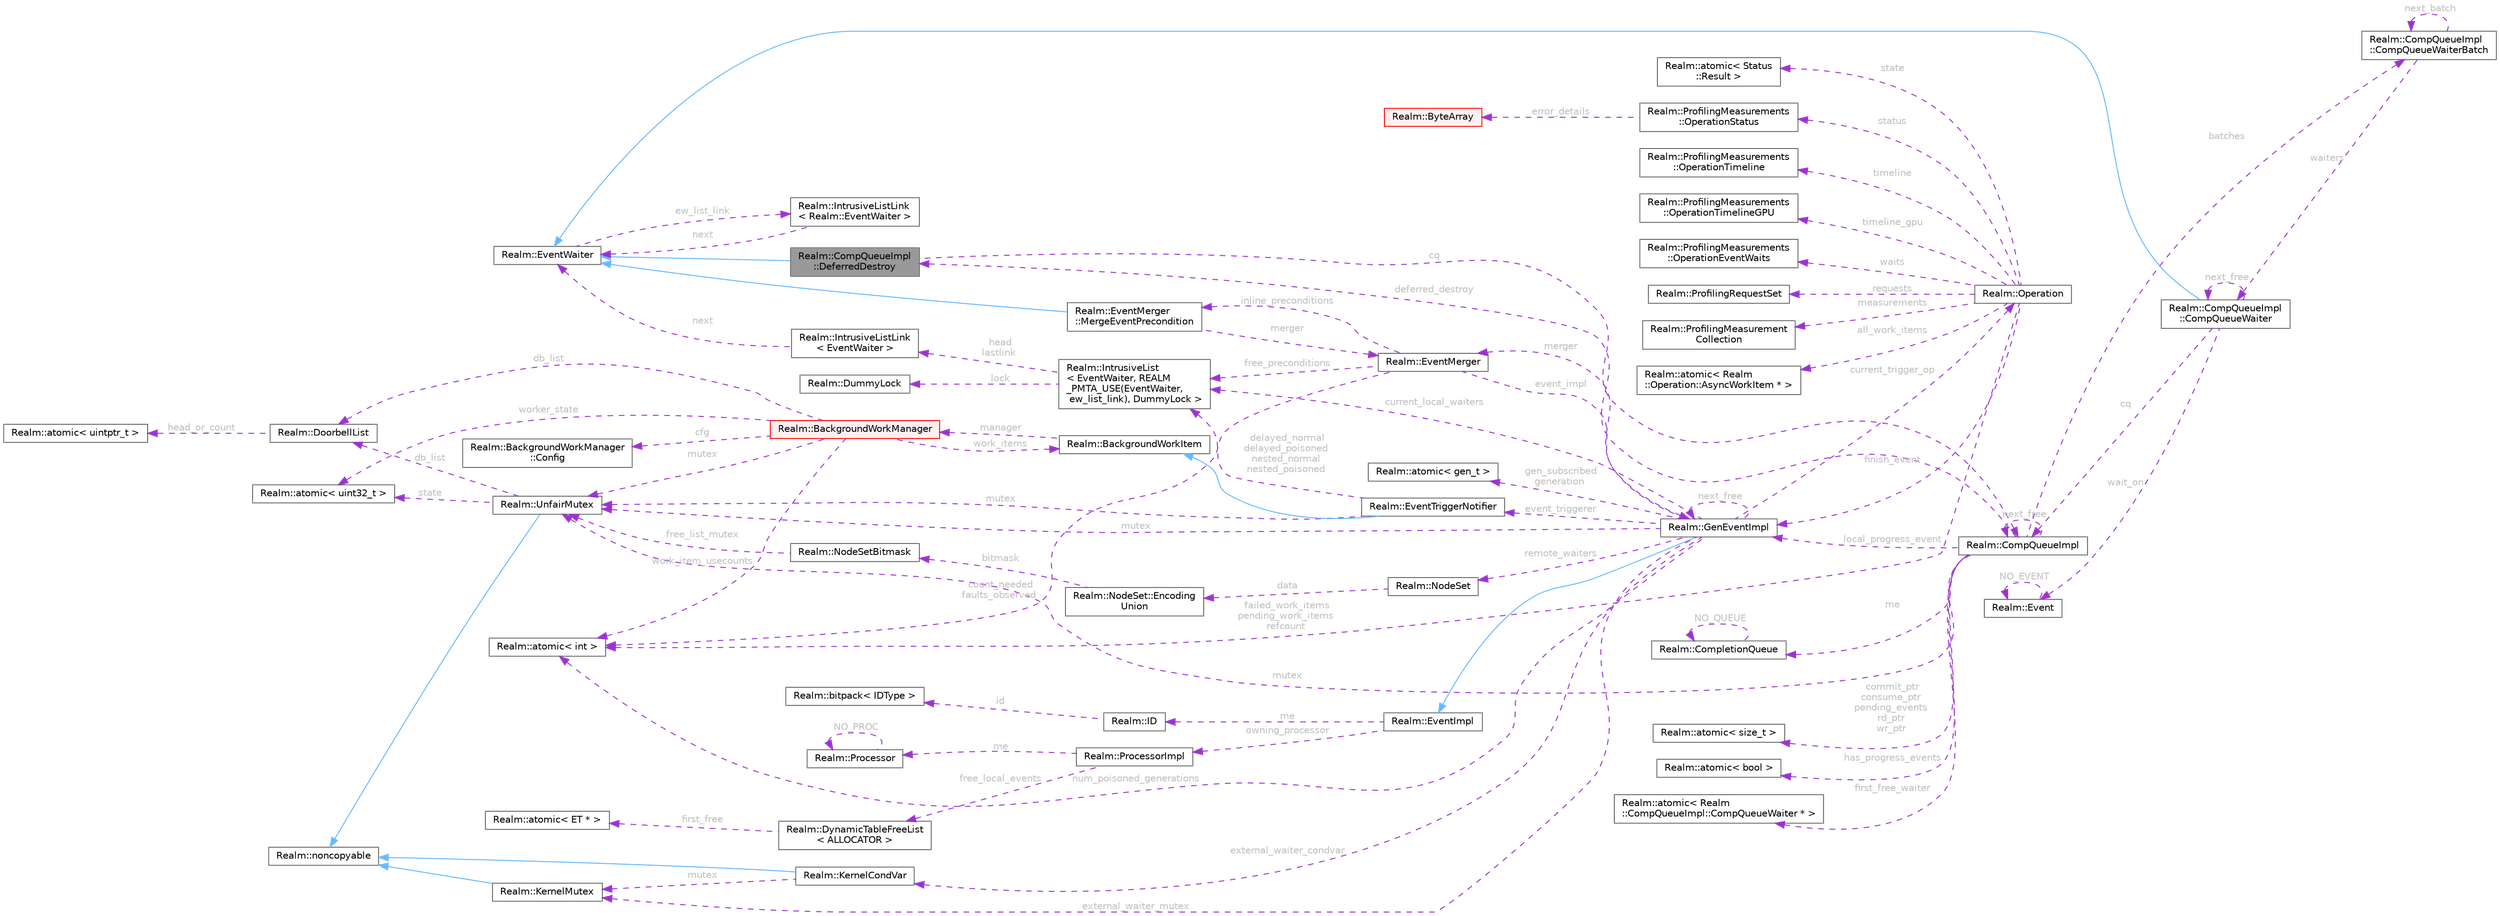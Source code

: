 digraph "Realm::CompQueueImpl::DeferredDestroy"
{
 // LATEX_PDF_SIZE
  bgcolor="transparent";
  edge [fontname=Helvetica,fontsize=10,labelfontname=Helvetica,labelfontsize=10];
  node [fontname=Helvetica,fontsize=10,shape=box,height=0.2,width=0.4];
  rankdir="LR";
  Node1 [id="Node000001",label="Realm::CompQueueImpl\l::DeferredDestroy",height=0.2,width=0.4,color="gray40", fillcolor="grey60", style="filled", fontcolor="black",tooltip=" "];
  Node2 -> Node1 [id="edge1_Node000001_Node000002",dir="back",color="steelblue1",style="solid",tooltip=" "];
  Node2 [id="Node000002",label="Realm::EventWaiter",height=0.2,width=0.4,color="gray40", fillcolor="white", style="filled",URL="$classRealm_1_1EventWaiter.html",tooltip=" "];
  Node3 -> Node2 [id="edge2_Node000002_Node000003",dir="back",color="darkorchid3",style="dashed",tooltip=" ",label=" ew_list_link",fontcolor="grey" ];
  Node3 [id="Node000003",label="Realm::IntrusiveListLink\l\< Realm::EventWaiter \>",height=0.2,width=0.4,color="gray40", fillcolor="white", style="filled",URL="$structRealm_1_1IntrusiveListLink.html",tooltip=" "];
  Node2 -> Node3 [id="edge3_Node000003_Node000002",dir="back",color="darkorchid3",style="dashed",tooltip=" ",label=" next",fontcolor="grey" ];
  Node4 -> Node1 [id="edge4_Node000001_Node000004",dir="back",color="darkorchid3",style="dashed",tooltip=" ",label=" cq",fontcolor="grey" ];
  Node4 [id="Node000004",label="Realm::CompQueueImpl",height=0.2,width=0.4,color="gray40", fillcolor="white", style="filled",URL="$classRealm_1_1CompQueueImpl.html",tooltip=" "];
  Node5 -> Node4 [id="edge5_Node000004_Node000005",dir="back",color="darkorchid3",style="dashed",tooltip=" ",label=" me",fontcolor="grey" ];
  Node5 [id="Node000005",label="Realm::CompletionQueue",height=0.2,width=0.4,color="gray40", fillcolor="white", style="filled",URL="$classRealm_1_1CompletionQueue.html",tooltip=" "];
  Node5 -> Node5 [id="edge6_Node000005_Node000005",dir="back",color="darkorchid3",style="dashed",tooltip=" ",label=" NO_QUEUE",fontcolor="grey" ];
  Node4 -> Node4 [id="edge7_Node000004_Node000004",dir="back",color="darkorchid3",style="dashed",tooltip=" ",label=" next_free",fontcolor="grey" ];
  Node1 -> Node4 [id="edge8_Node000004_Node000001",dir="back",color="darkorchid3",style="dashed",tooltip=" ",label=" deferred_destroy",fontcolor="grey" ];
  Node6 -> Node4 [id="edge9_Node000004_Node000006",dir="back",color="darkorchid3",style="dashed",tooltip=" ",label=" mutex",fontcolor="grey" ];
  Node6 [id="Node000006",label="Realm::UnfairMutex",height=0.2,width=0.4,color="gray40", fillcolor="white", style="filled",URL="$classRealm_1_1UnfairMutex.html",tooltip=" "];
  Node7 -> Node6 [id="edge10_Node000006_Node000007",dir="back",color="steelblue1",style="solid",tooltip=" "];
  Node7 [id="Node000007",label="Realm::noncopyable",height=0.2,width=0.4,color="gray40", fillcolor="white", style="filled",URL="$classRealm_1_1noncopyable.html",tooltip=" "];
  Node8 -> Node6 [id="edge11_Node000006_Node000008",dir="back",color="darkorchid3",style="dashed",tooltip=" ",label=" state",fontcolor="grey" ];
  Node8 [id="Node000008",label="Realm::atomic\< uint32_t \>",height=0.2,width=0.4,color="gray40", fillcolor="white", style="filled",URL="$classRealm_1_1atomic.html",tooltip=" "];
  Node9 -> Node6 [id="edge12_Node000006_Node000009",dir="back",color="darkorchid3",style="dashed",tooltip=" ",label=" db_list",fontcolor="grey" ];
  Node9 [id="Node000009",label="Realm::DoorbellList",height=0.2,width=0.4,color="gray40", fillcolor="white", style="filled",URL="$classRealm_1_1DoorbellList.html",tooltip=" "];
  Node10 -> Node9 [id="edge13_Node000009_Node000010",dir="back",color="darkorchid3",style="dashed",tooltip=" ",label=" head_or_count",fontcolor="grey" ];
  Node10 [id="Node000010",label="Realm::atomic\< uintptr_t \>",height=0.2,width=0.4,color="gray40", fillcolor="white", style="filled",URL="$classRealm_1_1atomic.html",tooltip=" "];
  Node11 -> Node4 [id="edge14_Node000004_Node000011",dir="back",color="darkorchid3",style="dashed",tooltip=" ",label=" commit_ptr\nconsume_ptr\npending_events\nrd_ptr\nwr_ptr",fontcolor="grey" ];
  Node11 [id="Node000011",label="Realm::atomic\< size_t \>",height=0.2,width=0.4,color="gray40", fillcolor="white", style="filled",URL="$classRealm_1_1atomic.html",tooltip=" "];
  Node12 -> Node4 [id="edge15_Node000004_Node000012",dir="back",color="darkorchid3",style="dashed",tooltip=" ",label=" has_progress_events",fontcolor="grey" ];
  Node12 [id="Node000012",label="Realm::atomic\< bool \>",height=0.2,width=0.4,color="gray40", fillcolor="white", style="filled",URL="$classRealm_1_1atomic.html",tooltip=" "];
  Node13 -> Node4 [id="edge16_Node000004_Node000013",dir="back",color="darkorchid3",style="dashed",tooltip=" ",label=" local_progress_event",fontcolor="grey" ];
  Node13 [id="Node000013",label="Realm::GenEventImpl",height=0.2,width=0.4,color="gray40", fillcolor="white", style="filled",URL="$classRealm_1_1GenEventImpl.html",tooltip=" "];
  Node14 -> Node13 [id="edge17_Node000013_Node000014",dir="back",color="steelblue1",style="solid",tooltip=" "];
  Node14 [id="Node000014",label="Realm::EventImpl",height=0.2,width=0.4,color="gray40", fillcolor="white", style="filled",URL="$classRealm_1_1EventImpl.html",tooltip=" "];
  Node15 -> Node14 [id="edge18_Node000014_Node000015",dir="back",color="darkorchid3",style="dashed",tooltip=" ",label=" me",fontcolor="grey" ];
  Node15 [id="Node000015",label="Realm::ID",height=0.2,width=0.4,color="gray40", fillcolor="white", style="filled",URL="$classRealm_1_1ID.html",tooltip=" "];
  Node16 -> Node15 [id="edge19_Node000015_Node000016",dir="back",color="darkorchid3",style="dashed",tooltip=" ",label=" id",fontcolor="grey" ];
  Node16 [id="Node000016",label="Realm::bitpack\< IDType \>",height=0.2,width=0.4,color="gray40", fillcolor="white", style="filled",URL="$classRealm_1_1bitpack.html",tooltip=" "];
  Node17 -> Node14 [id="edge20_Node000014_Node000017",dir="back",color="darkorchid3",style="dashed",tooltip=" ",label=" owning_processor",fontcolor="grey" ];
  Node17 [id="Node000017",label="Realm::ProcessorImpl",height=0.2,width=0.4,color="gray40", fillcolor="white", style="filled",URL="$classRealm_1_1ProcessorImpl.html",tooltip=" "];
  Node18 -> Node17 [id="edge21_Node000017_Node000018",dir="back",color="darkorchid3",style="dashed",tooltip=" ",label=" free_local_events",fontcolor="grey" ];
  Node18 [id="Node000018",label="Realm::DynamicTableFreeList\l\< ALLOCATOR \>",height=0.2,width=0.4,color="gray40", fillcolor="white", style="filled",URL="$classRealm_1_1DynamicTableFreeList.html",tooltip=" "];
  Node19 -> Node18 [id="edge22_Node000018_Node000019",dir="back",color="darkorchid3",style="dashed",tooltip=" ",label=" first_free",fontcolor="grey" ];
  Node19 [id="Node000019",label="Realm::atomic\< ET * \>",height=0.2,width=0.4,color="gray40", fillcolor="white", style="filled",URL="$classRealm_1_1atomic.html",tooltip=" "];
  Node20 -> Node17 [id="edge23_Node000017_Node000020",dir="back",color="darkorchid3",style="dashed",tooltip=" ",label=" me",fontcolor="grey" ];
  Node20 [id="Node000020",label="Realm::Processor",height=0.2,width=0.4,color="gray40", fillcolor="white", style="filled",URL="$classRealm_1_1Processor.html",tooltip=" "];
  Node20 -> Node20 [id="edge24_Node000020_Node000020",dir="back",color="darkorchid3",style="dashed",tooltip=" ",label=" NO_PROC",fontcolor="grey" ];
  Node21 -> Node13 [id="edge25_Node000013_Node000021",dir="back",color="darkorchid3",style="dashed",tooltip=" ",label=" gen_subscribed\ngeneration",fontcolor="grey" ];
  Node21 [id="Node000021",label="Realm::atomic\< gen_t \>",height=0.2,width=0.4,color="gray40", fillcolor="white", style="filled",URL="$classRealm_1_1atomic.html",tooltip=" "];
  Node22 -> Node13 [id="edge26_Node000013_Node000022",dir="back",color="darkorchid3",style="dashed",tooltip=" ",label=" num_poisoned_generations",fontcolor="grey" ];
  Node22 [id="Node000022",label="Realm::atomic\< int \>",height=0.2,width=0.4,color="gray40", fillcolor="white", style="filled",URL="$classRealm_1_1atomic.html",tooltip=" "];
  Node13 -> Node13 [id="edge27_Node000013_Node000013",dir="back",color="darkorchid3",style="dashed",tooltip=" ",label=" next_free",fontcolor="grey" ];
  Node23 -> Node13 [id="edge28_Node000013_Node000023",dir="back",color="darkorchid3",style="dashed",tooltip=" ",label=" merger",fontcolor="grey" ];
  Node23 [id="Node000023",label="Realm::EventMerger",height=0.2,width=0.4,color="gray40", fillcolor="white", style="filled",URL="$classRealm_1_1EventMerger.html",tooltip=" "];
  Node13 -> Node23 [id="edge29_Node000023_Node000013",dir="back",color="darkorchid3",style="dashed",tooltip=" ",label=" event_impl",fontcolor="grey" ];
  Node22 -> Node23 [id="edge30_Node000023_Node000022",dir="back",color="darkorchid3",style="dashed",tooltip=" ",label=" count_needed\nfaults_observed",fontcolor="grey" ];
  Node24 -> Node23 [id="edge31_Node000023_Node000024",dir="back",color="darkorchid3",style="dashed",tooltip=" ",label=" inline_preconditions",fontcolor="grey" ];
  Node24 [id="Node000024",label="Realm::EventMerger\l::MergeEventPrecondition",height=0.2,width=0.4,color="gray40", fillcolor="white", style="filled",URL="$classRealm_1_1EventMerger_1_1MergeEventPrecondition.html",tooltip=" "];
  Node2 -> Node24 [id="edge32_Node000024_Node000002",dir="back",color="steelblue1",style="solid",tooltip=" "];
  Node23 -> Node24 [id="edge33_Node000024_Node000023",dir="back",color="darkorchid3",style="dashed",tooltip=" ",label=" merger",fontcolor="grey" ];
  Node25 -> Node23 [id="edge34_Node000023_Node000025",dir="back",color="darkorchid3",style="dashed",tooltip=" ",label=" free_preconditions",fontcolor="grey" ];
  Node25 [id="Node000025",label="Realm::IntrusiveList\l\< EventWaiter, REALM\l_PMTA_USE(EventWaiter,\l ew_list_link), DummyLock \>",height=0.2,width=0.4,color="gray40", fillcolor="white", style="filled",URL="$classRealm_1_1IntrusiveList.html",tooltip=" "];
  Node26 -> Node25 [id="edge35_Node000025_Node000026",dir="back",color="darkorchid3",style="dashed",tooltip=" ",label=" lock",fontcolor="grey" ];
  Node26 [id="Node000026",label="Realm::DummyLock",height=0.2,width=0.4,color="gray40", fillcolor="white", style="filled",URL="$classRealm_1_1DummyLock.html",tooltip=" "];
  Node27 -> Node25 [id="edge36_Node000025_Node000027",dir="back",color="darkorchid3",style="dashed",tooltip=" ",label=" head\nlastlink",fontcolor="grey" ];
  Node27 [id="Node000027",label="Realm::IntrusiveListLink\l\< EventWaiter \>",height=0.2,width=0.4,color="gray40", fillcolor="white", style="filled",URL="$structRealm_1_1IntrusiveListLink.html",tooltip=" "];
  Node2 -> Node27 [id="edge37_Node000027_Node000002",dir="back",color="darkorchid3",style="dashed",tooltip=" ",label=" next",fontcolor="grey" ];
  Node28 -> Node13 [id="edge38_Node000013_Node000028",dir="back",color="darkorchid3",style="dashed",tooltip=" ",label=" event_triggerer",fontcolor="grey" ];
  Node28 [id="Node000028",label="Realm::EventTriggerNotifier",height=0.2,width=0.4,color="gray40", fillcolor="white", style="filled",URL="$classRealm_1_1EventTriggerNotifier.html",tooltip=" "];
  Node29 -> Node28 [id="edge39_Node000028_Node000029",dir="back",color="steelblue1",style="solid",tooltip=" "];
  Node29 [id="Node000029",label="Realm::BackgroundWorkItem",height=0.2,width=0.4,color="gray40", fillcolor="white", style="filled",URL="$classRealm_1_1BackgroundWorkItem.html",tooltip=" "];
  Node30 -> Node29 [id="edge40_Node000029_Node000030",dir="back",color="darkorchid3",style="dashed",tooltip=" ",label=" manager",fontcolor="grey" ];
  Node30 [id="Node000030",label="Realm::BackgroundWorkManager",height=0.2,width=0.4,color="red", fillcolor="#FFF0F0", style="filled",URL="$classRealm_1_1BackgroundWorkManager.html",tooltip=" "];
  Node31 -> Node30 [id="edge41_Node000030_Node000031",dir="back",color="darkorchid3",style="dashed",tooltip=" ",label=" cfg",fontcolor="grey" ];
  Node31 [id="Node000031",label="Realm::BackgroundWorkManager\l::Config",height=0.2,width=0.4,color="gray40", fillcolor="white", style="filled",URL="$structRealm_1_1BackgroundWorkManager_1_1Config.html",tooltip=" "];
  Node6 -> Node30 [id="edge42_Node000030_Node000006",dir="back",color="darkorchid3",style="dashed",tooltip=" ",label=" mutex",fontcolor="grey" ];
  Node22 -> Node30 [id="edge43_Node000030_Node000022",dir="back",color="darkorchid3",style="dashed",tooltip=" ",label=" work_item_usecounts",fontcolor="grey" ];
  Node29 -> Node30 [id="edge44_Node000030_Node000029",dir="back",color="darkorchid3",style="dashed",tooltip=" ",label=" work_items",fontcolor="grey" ];
  Node8 -> Node30 [id="edge45_Node000030_Node000008",dir="back",color="darkorchid3",style="dashed",tooltip=" ",label=" worker_state",fontcolor="grey" ];
  Node9 -> Node30 [id="edge46_Node000030_Node000009",dir="back",color="darkorchid3",style="dashed",tooltip=" ",label=" db_list",fontcolor="grey" ];
  Node6 -> Node28 [id="edge47_Node000028_Node000006",dir="back",color="darkorchid3",style="dashed",tooltip=" ",label=" mutex",fontcolor="grey" ];
  Node25 -> Node28 [id="edge48_Node000028_Node000025",dir="back",color="darkorchid3",style="dashed",tooltip=" ",label=" delayed_normal\ndelayed_poisoned\nnested_normal\nnested_poisoned",fontcolor="grey" ];
  Node6 -> Node13 [id="edge49_Node000013_Node000006",dir="back",color="darkorchid3",style="dashed",tooltip=" ",label=" mutex",fontcolor="grey" ];
  Node36 -> Node13 [id="edge50_Node000013_Node000036",dir="back",color="darkorchid3",style="dashed",tooltip=" ",label=" current_trigger_op",fontcolor="grey" ];
  Node36 [id="Node000036",label="Realm::Operation",height=0.2,width=0.4,color="gray40", fillcolor="white", style="filled",URL="$classRealm_1_1Operation.html",tooltip=" "];
  Node13 -> Node36 [id="edge51_Node000036_Node000013",dir="back",color="darkorchid3",style="dashed",tooltip=" ",label=" finish_event",fontcolor="grey" ];
  Node22 -> Node36 [id="edge52_Node000036_Node000022",dir="back",color="darkorchid3",style="dashed",tooltip=" ",label=" failed_work_items\npending_work_items\nrefcount",fontcolor="grey" ];
  Node37 -> Node36 [id="edge53_Node000036_Node000037",dir="back",color="darkorchid3",style="dashed",tooltip=" ",label=" state",fontcolor="grey" ];
  Node37 [id="Node000037",label="Realm::atomic\< Status\l::Result \>",height=0.2,width=0.4,color="gray40", fillcolor="white", style="filled",URL="$classRealm_1_1atomic.html",tooltip=" "];
  Node38 -> Node36 [id="edge54_Node000036_Node000038",dir="back",color="darkorchid3",style="dashed",tooltip=" ",label=" status",fontcolor="grey" ];
  Node38 [id="Node000038",label="Realm::ProfilingMeasurements\l::OperationStatus",height=0.2,width=0.4,color="gray40", fillcolor="white", style="filled",URL="$structRealm_1_1ProfilingMeasurements_1_1OperationStatus.html",tooltip=" "];
  Node39 -> Node38 [id="edge55_Node000038_Node000039",dir="back",color="darkorchid3",style="dashed",tooltip=" ",label=" error_details",fontcolor="grey" ];
  Node39 [id="Node000039",label="Realm::ByteArray",height=0.2,width=0.4,color="red", fillcolor="#FFF0F0", style="filled",URL="$classRealm_1_1ByteArray.html",tooltip=" "];
  Node41 -> Node36 [id="edge56_Node000036_Node000041",dir="back",color="darkorchid3",style="dashed",tooltip=" ",label=" timeline",fontcolor="grey" ];
  Node41 [id="Node000041",label="Realm::ProfilingMeasurements\l::OperationTimeline",height=0.2,width=0.4,color="gray40", fillcolor="white", style="filled",URL="$structRealm_1_1ProfilingMeasurements_1_1OperationTimeline.html",tooltip=" "];
  Node42 -> Node36 [id="edge57_Node000036_Node000042",dir="back",color="darkorchid3",style="dashed",tooltip=" ",label=" timeline_gpu",fontcolor="grey" ];
  Node42 [id="Node000042",label="Realm::ProfilingMeasurements\l::OperationTimelineGPU",height=0.2,width=0.4,color="gray40", fillcolor="white", style="filled",URL="$structRealm_1_1ProfilingMeasurements_1_1OperationTimelineGPU.html",tooltip=" "];
  Node43 -> Node36 [id="edge58_Node000036_Node000043",dir="back",color="darkorchid3",style="dashed",tooltip=" ",label=" waits",fontcolor="grey" ];
  Node43 [id="Node000043",label="Realm::ProfilingMeasurements\l::OperationEventWaits",height=0.2,width=0.4,color="gray40", fillcolor="white", style="filled",URL="$structRealm_1_1ProfilingMeasurements_1_1OperationEventWaits.html",tooltip=" "];
  Node44 -> Node36 [id="edge59_Node000036_Node000044",dir="back",color="darkorchid3",style="dashed",tooltip=" ",label=" requests",fontcolor="grey" ];
  Node44 [id="Node000044",label="Realm::ProfilingRequestSet",height=0.2,width=0.4,color="gray40", fillcolor="white", style="filled",URL="$classRealm_1_1ProfilingRequestSet.html",tooltip=" "];
  Node45 -> Node36 [id="edge60_Node000036_Node000045",dir="back",color="darkorchid3",style="dashed",tooltip=" ",label=" measurements",fontcolor="grey" ];
  Node45 [id="Node000045",label="Realm::ProfilingMeasurement\lCollection",height=0.2,width=0.4,color="gray40", fillcolor="white", style="filled",URL="$classRealm_1_1ProfilingMeasurementCollection.html",tooltip=" "];
  Node46 -> Node36 [id="edge61_Node000036_Node000046",dir="back",color="darkorchid3",style="dashed",tooltip=" ",label=" all_work_items",fontcolor="grey" ];
  Node46 [id="Node000046",label="Realm::atomic\< Realm\l::Operation::AsyncWorkItem * \>",height=0.2,width=0.4,color="gray40", fillcolor="white", style="filled",URL="$classRealm_1_1atomic.html",tooltip=" "];
  Node25 -> Node13 [id="edge62_Node000013_Node000025",dir="back",color="darkorchid3",style="dashed",tooltip=" ",label=" current_local_waiters",fontcolor="grey" ];
  Node47 -> Node13 [id="edge63_Node000013_Node000047",dir="back",color="darkorchid3",style="dashed",tooltip=" ",label=" external_waiter_mutex",fontcolor="grey" ];
  Node47 [id="Node000047",label="Realm::KernelMutex",height=0.2,width=0.4,color="gray40", fillcolor="white", style="filled",URL="$classRealm_1_1KernelMutex.html",tooltip=" "];
  Node7 -> Node47 [id="edge64_Node000047_Node000007",dir="back",color="steelblue1",style="solid",tooltip=" "];
  Node48 -> Node13 [id="edge65_Node000013_Node000048",dir="back",color="darkorchid3",style="dashed",tooltip=" ",label=" external_waiter_condvar",fontcolor="grey" ];
  Node48 [id="Node000048",label="Realm::KernelCondVar",height=0.2,width=0.4,color="gray40", fillcolor="white", style="filled",URL="$classRealm_1_1KernelCondVar.html",tooltip=" "];
  Node7 -> Node48 [id="edge66_Node000048_Node000007",dir="back",color="steelblue1",style="solid",tooltip=" "];
  Node47 -> Node48 [id="edge67_Node000048_Node000047",dir="back",color="darkorchid3",style="dashed",tooltip=" ",label=" mutex",fontcolor="grey" ];
  Node49 -> Node13 [id="edge68_Node000013_Node000049",dir="back",color="darkorchid3",style="dashed",tooltip=" ",label=" remote_waiters",fontcolor="grey" ];
  Node49 [id="Node000049",label="Realm::NodeSet",height=0.2,width=0.4,color="gray40", fillcolor="white", style="filled",URL="$classRealm_1_1NodeSet.html",tooltip=" "];
  Node50 -> Node49 [id="edge69_Node000049_Node000050",dir="back",color="darkorchid3",style="dashed",tooltip=" ",label=" data",fontcolor="grey" ];
  Node50 [id="Node000050",label="Realm::NodeSet::Encoding\lUnion",height=0.2,width=0.4,color="gray40", fillcolor="white", style="filled",URL="$unionRealm_1_1NodeSet_1_1EncodingUnion.html",tooltip=" "];
  Node51 -> Node50 [id="edge70_Node000050_Node000051",dir="back",color="darkorchid3",style="dashed",tooltip=" ",label=" bitmask",fontcolor="grey" ];
  Node51 [id="Node000051",label="Realm::NodeSetBitmask",height=0.2,width=0.4,color="gray40", fillcolor="white", style="filled",URL="$classRealm_1_1NodeSetBitmask.html",tooltip=" "];
  Node6 -> Node51 [id="edge71_Node000051_Node000006",dir="back",color="darkorchid3",style="dashed",tooltip=" ",label=" free_list_mutex",fontcolor="grey" ];
  Node52 -> Node4 [id="edge72_Node000004_Node000052",dir="back",color="darkorchid3",style="dashed",tooltip=" ",label=" first_free_waiter",fontcolor="grey" ];
  Node52 [id="Node000052",label="Realm::atomic\< Realm\l::CompQueueImpl::CompQueueWaiter * \>",height=0.2,width=0.4,color="gray40", fillcolor="white", style="filled",URL="$classRealm_1_1atomic.html",tooltip=" "];
  Node53 -> Node4 [id="edge73_Node000004_Node000053",dir="back",color="darkorchid3",style="dashed",tooltip=" ",label=" batches",fontcolor="grey" ];
  Node53 [id="Node000053",label="Realm::CompQueueImpl\l::CompQueueWaiterBatch",height=0.2,width=0.4,color="gray40", fillcolor="white", style="filled",URL="$classRealm_1_1CompQueueImpl_1_1CompQueueWaiterBatch.html",tooltip=" "];
  Node54 -> Node53 [id="edge74_Node000053_Node000054",dir="back",color="darkorchid3",style="dashed",tooltip=" ",label=" waiters",fontcolor="grey" ];
  Node54 [id="Node000054",label="Realm::CompQueueImpl\l::CompQueueWaiter",height=0.2,width=0.4,color="gray40", fillcolor="white", style="filled",URL="$classRealm_1_1CompQueueImpl_1_1CompQueueWaiter.html",tooltip=" "];
  Node2 -> Node54 [id="edge75_Node000054_Node000002",dir="back",color="steelblue1",style="solid",tooltip=" "];
  Node4 -> Node54 [id="edge76_Node000054_Node000004",dir="back",color="darkorchid3",style="dashed",tooltip=" ",label=" cq",fontcolor="grey" ];
  Node55 -> Node54 [id="edge77_Node000054_Node000055",dir="back",color="darkorchid3",style="dashed",tooltip=" ",label=" wait_on",fontcolor="grey" ];
  Node55 [id="Node000055",label="Realm::Event",height=0.2,width=0.4,color="gray40", fillcolor="white", style="filled",URL="$classRealm_1_1Event.html",tooltip=" "];
  Node55 -> Node55 [id="edge78_Node000055_Node000055",dir="back",color="darkorchid3",style="dashed",tooltip=" ",label=" NO_EVENT",fontcolor="grey" ];
  Node54 -> Node54 [id="edge79_Node000054_Node000054",dir="back",color="darkorchid3",style="dashed",tooltip=" ",label=" next_free",fontcolor="grey" ];
  Node53 -> Node53 [id="edge80_Node000053_Node000053",dir="back",color="darkorchid3",style="dashed",tooltip=" ",label=" next_batch",fontcolor="grey" ];
}
